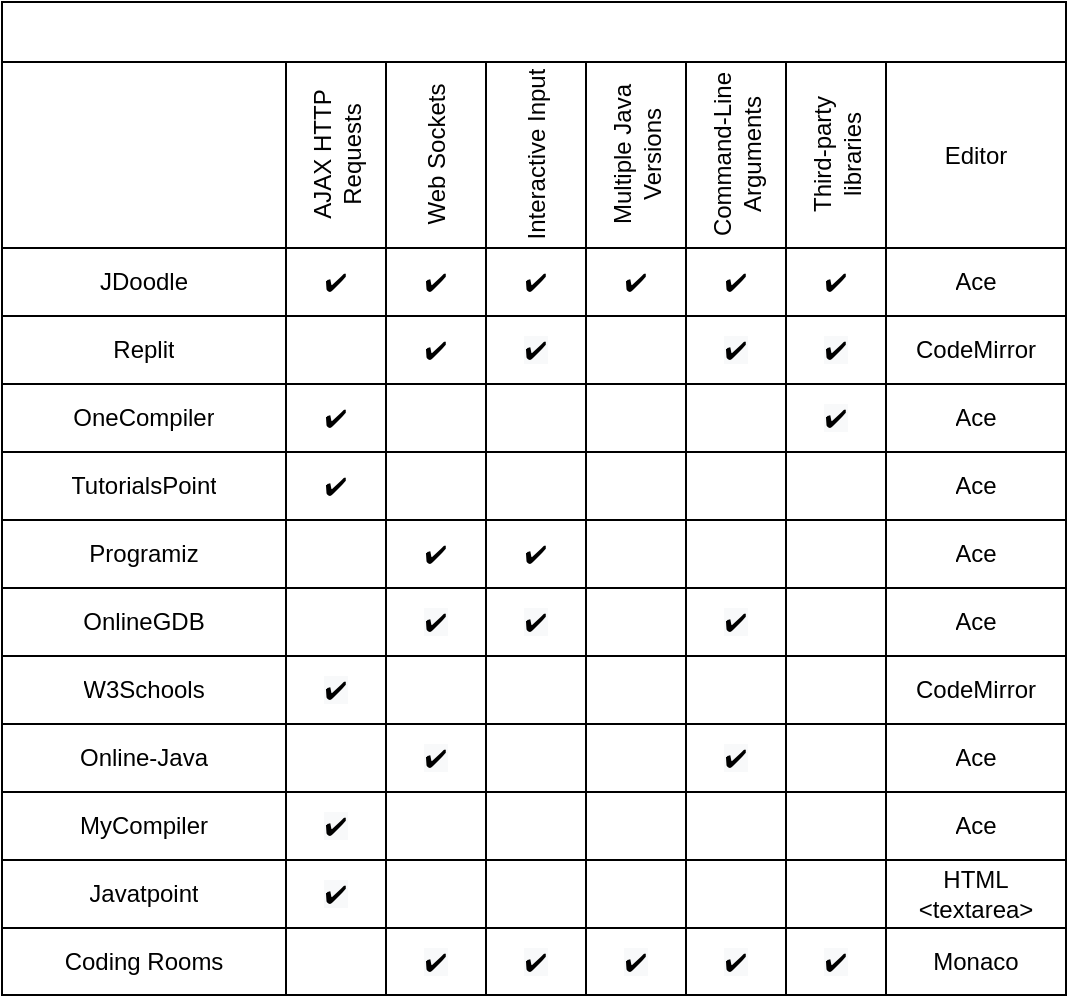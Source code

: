 <mxfile version="16.6.4" type="device"><diagram id="WlzFJVPFwn1T8CLuXqSg" name="Page-1"><mxGraphModel dx="758" dy="620" grid="1" gridSize="10" guides="1" tooltips="1" connect="1" arrows="1" fold="1" page="1" pageScale="1" pageWidth="850" pageHeight="1100" math="0" shadow="0"><root><mxCell id="0"/><mxCell id="1" parent="0"/><mxCell id="eVbIV5d00AkHxYlSXQE3-1" value="" style="shape=table;startSize=30;container=1;collapsible=0;childLayout=tableLayout;fontStyle=1;align=center;" vertex="1" parent="1"><mxGeometry x="58" y="48" width="532" height="496.5" as="geometry"/></mxCell><mxCell id="eVbIV5d00AkHxYlSXQE3-2" value="" style="shape=tableRow;horizontal=0;startSize=0;swimlaneHead=0;swimlaneBody=0;top=0;left=0;bottom=0;right=0;collapsible=0;dropTarget=0;fillColor=none;points=[[0,0.5],[1,0.5]];portConstraint=eastwest;" vertex="1" parent="eVbIV5d00AkHxYlSXQE3-1"><mxGeometry y="30" width="532" height="93" as="geometry"/></mxCell><mxCell id="eVbIV5d00AkHxYlSXQE3-3" value="" style="shape=partialRectangle;html=1;whiteSpace=wrap;connectable=0;fillColor=none;top=0;left=0;bottom=0;right=0;overflow=hidden;" vertex="1" parent="eVbIV5d00AkHxYlSXQE3-2"><mxGeometry width="142" height="93" as="geometry"><mxRectangle width="142" height="93" as="alternateBounds"/></mxGeometry></mxCell><mxCell id="eVbIV5d00AkHxYlSXQE3-4" value="AJAX HTTP Requests" style="shape=partialRectangle;html=1;whiteSpace=wrap;connectable=0;fillColor=none;top=0;left=0;bottom=0;right=0;overflow=hidden;horizontal=0;" vertex="1" parent="eVbIV5d00AkHxYlSXQE3-2"><mxGeometry x="142" width="50" height="93" as="geometry"><mxRectangle width="50" height="93" as="alternateBounds"/></mxGeometry></mxCell><mxCell id="eVbIV5d00AkHxYlSXQE3-5" value="Web Sockets" style="shape=partialRectangle;html=1;whiteSpace=wrap;connectable=0;fillColor=none;top=0;left=0;bottom=0;right=0;overflow=hidden;horizontal=0;" vertex="1" parent="eVbIV5d00AkHxYlSXQE3-2"><mxGeometry x="192" width="50" height="93" as="geometry"><mxRectangle width="50" height="93" as="alternateBounds"/></mxGeometry></mxCell><mxCell id="eVbIV5d00AkHxYlSXQE3-14" value="Interactive Input" style="shape=partialRectangle;html=1;whiteSpace=wrap;connectable=0;fillColor=none;top=0;left=0;bottom=0;right=0;overflow=hidden;horizontal=0;" vertex="1" parent="eVbIV5d00AkHxYlSXQE3-2"><mxGeometry x="242" width="50" height="93" as="geometry"><mxRectangle width="50" height="93" as="alternateBounds"/></mxGeometry></mxCell><mxCell id="eVbIV5d00AkHxYlSXQE3-17" value="Multiple Java Versions" style="shape=partialRectangle;html=1;whiteSpace=wrap;connectable=0;fillColor=none;top=0;left=0;bottom=0;right=0;overflow=hidden;horizontal=0;" vertex="1" parent="eVbIV5d00AkHxYlSXQE3-2"><mxGeometry x="292" width="50" height="93" as="geometry"><mxRectangle width="50" height="93" as="alternateBounds"/></mxGeometry></mxCell><mxCell id="eVbIV5d00AkHxYlSXQE3-122" value="Command-Line Arguments" style="shape=partialRectangle;html=1;whiteSpace=wrap;connectable=0;fillColor=none;top=0;left=0;bottom=0;right=0;overflow=hidden;horizontal=0;" vertex="1" parent="eVbIV5d00AkHxYlSXQE3-2"><mxGeometry x="342" width="50" height="93" as="geometry"><mxRectangle width="50" height="93" as="alternateBounds"/></mxGeometry></mxCell><mxCell id="eVbIV5d00AkHxYlSXQE3-134" value="Third-party libraries" style="shape=partialRectangle;html=1;whiteSpace=wrap;connectable=0;fillColor=none;top=0;left=0;bottom=0;right=0;overflow=hidden;horizontal=0;" vertex="1" parent="eVbIV5d00AkHxYlSXQE3-2"><mxGeometry x="392" width="50" height="93" as="geometry"><mxRectangle width="50" height="93" as="alternateBounds"/></mxGeometry></mxCell><mxCell id="eVbIV5d00AkHxYlSXQE3-146" value="Editor" style="shape=partialRectangle;html=1;whiteSpace=wrap;connectable=0;fillColor=none;top=0;left=0;bottom=0;right=0;overflow=hidden;horizontal=1;" vertex="1" parent="eVbIV5d00AkHxYlSXQE3-2"><mxGeometry x="442" width="90" height="93" as="geometry"><mxRectangle width="90" height="93" as="alternateBounds"/></mxGeometry></mxCell><mxCell id="eVbIV5d00AkHxYlSXQE3-6" value="" style="shape=tableRow;horizontal=0;startSize=0;swimlaneHead=0;swimlaneBody=0;top=0;left=0;bottom=0;right=0;collapsible=0;dropTarget=0;fillColor=none;points=[[0,0.5],[1,0.5]];portConstraint=eastwest;" vertex="1" parent="eVbIV5d00AkHxYlSXQE3-1"><mxGeometry y="123" width="532" height="34" as="geometry"/></mxCell><mxCell id="eVbIV5d00AkHxYlSXQE3-7" value="&lt;span&gt;JDoodle&lt;/span&gt;" style="shape=partialRectangle;html=1;whiteSpace=wrap;connectable=0;fillColor=none;top=0;left=0;bottom=0;right=0;overflow=hidden;" vertex="1" parent="eVbIV5d00AkHxYlSXQE3-6"><mxGeometry width="142" height="34" as="geometry"><mxRectangle width="142" height="34" as="alternateBounds"/></mxGeometry></mxCell><mxCell id="eVbIV5d00AkHxYlSXQE3-8" value="✔️" style="shape=partialRectangle;html=1;whiteSpace=wrap;connectable=0;fillColor=none;top=0;left=0;bottom=0;right=0;overflow=hidden;" vertex="1" parent="eVbIV5d00AkHxYlSXQE3-6"><mxGeometry x="142" width="50" height="34" as="geometry"><mxRectangle width="50" height="34" as="alternateBounds"/></mxGeometry></mxCell><mxCell id="eVbIV5d00AkHxYlSXQE3-9" value="&lt;span&gt;✔️&lt;/span&gt;" style="shape=partialRectangle;html=1;whiteSpace=wrap;connectable=0;fillColor=none;top=0;left=0;bottom=0;right=0;overflow=hidden;" vertex="1" parent="eVbIV5d00AkHxYlSXQE3-6"><mxGeometry x="192" width="50" height="34" as="geometry"><mxRectangle width="50" height="34" as="alternateBounds"/></mxGeometry></mxCell><mxCell id="eVbIV5d00AkHxYlSXQE3-15" value="&lt;span&gt;✔️&lt;/span&gt;" style="shape=partialRectangle;html=1;whiteSpace=wrap;connectable=0;fillColor=none;top=0;left=0;bottom=0;right=0;overflow=hidden;" vertex="1" parent="eVbIV5d00AkHxYlSXQE3-6"><mxGeometry x="242" width="50" height="34" as="geometry"><mxRectangle width="50" height="34" as="alternateBounds"/></mxGeometry></mxCell><mxCell id="eVbIV5d00AkHxYlSXQE3-18" value="&lt;span&gt;✔️&lt;/span&gt;" style="shape=partialRectangle;html=1;whiteSpace=wrap;connectable=0;fillColor=none;top=0;left=0;bottom=0;right=0;overflow=hidden;" vertex="1" parent="eVbIV5d00AkHxYlSXQE3-6"><mxGeometry x="292" width="50" height="34" as="geometry"><mxRectangle width="50" height="34" as="alternateBounds"/></mxGeometry></mxCell><mxCell id="eVbIV5d00AkHxYlSXQE3-123" value="&lt;span&gt;✔️&lt;/span&gt;" style="shape=partialRectangle;html=1;whiteSpace=wrap;connectable=0;fillColor=none;top=0;left=0;bottom=0;right=0;overflow=hidden;" vertex="1" parent="eVbIV5d00AkHxYlSXQE3-6"><mxGeometry x="342" width="50" height="34" as="geometry"><mxRectangle width="50" height="34" as="alternateBounds"/></mxGeometry></mxCell><mxCell id="eVbIV5d00AkHxYlSXQE3-135" value="&lt;span&gt;✔️&lt;/span&gt;" style="shape=partialRectangle;html=1;whiteSpace=wrap;connectable=0;fillColor=none;top=0;left=0;bottom=0;right=0;overflow=hidden;" vertex="1" parent="eVbIV5d00AkHxYlSXQE3-6"><mxGeometry x="392" width="50" height="34" as="geometry"><mxRectangle width="50" height="34" as="alternateBounds"/></mxGeometry></mxCell><mxCell id="eVbIV5d00AkHxYlSXQE3-147" value="Ace" style="shape=partialRectangle;html=1;whiteSpace=wrap;connectable=0;fillColor=none;top=0;left=0;bottom=0;right=0;overflow=hidden;" vertex="1" parent="eVbIV5d00AkHxYlSXQE3-6"><mxGeometry x="442" width="90" height="34" as="geometry"><mxRectangle width="90" height="34" as="alternateBounds"/></mxGeometry></mxCell><mxCell id="eVbIV5d00AkHxYlSXQE3-10" value="" style="shape=tableRow;horizontal=0;startSize=0;swimlaneHead=0;swimlaneBody=0;top=0;left=0;bottom=0;right=0;collapsible=0;dropTarget=0;fillColor=none;points=[[0,0.5],[1,0.5]];portConstraint=eastwest;" vertex="1" parent="eVbIV5d00AkHxYlSXQE3-1"><mxGeometry y="157" width="532" height="34" as="geometry"/></mxCell><mxCell id="eVbIV5d00AkHxYlSXQE3-11" value="Replit" style="shape=partialRectangle;html=1;whiteSpace=wrap;connectable=0;fillColor=none;top=0;left=0;bottom=0;right=0;overflow=hidden;" vertex="1" parent="eVbIV5d00AkHxYlSXQE3-10"><mxGeometry width="142" height="34" as="geometry"><mxRectangle width="142" height="34" as="alternateBounds"/></mxGeometry></mxCell><mxCell id="eVbIV5d00AkHxYlSXQE3-12" value="" style="shape=partialRectangle;html=1;whiteSpace=wrap;connectable=0;fillColor=none;top=0;left=0;bottom=0;right=0;overflow=hidden;" vertex="1" parent="eVbIV5d00AkHxYlSXQE3-10"><mxGeometry x="142" width="50" height="34" as="geometry"><mxRectangle width="50" height="34" as="alternateBounds"/></mxGeometry></mxCell><mxCell id="eVbIV5d00AkHxYlSXQE3-13" value="&lt;span&gt;✔️&lt;/span&gt;" style="shape=partialRectangle;html=1;whiteSpace=wrap;connectable=0;fillColor=none;top=0;left=0;bottom=0;right=0;overflow=hidden;" vertex="1" parent="eVbIV5d00AkHxYlSXQE3-10"><mxGeometry x="192" width="50" height="34" as="geometry"><mxRectangle width="50" height="34" as="alternateBounds"/></mxGeometry></mxCell><mxCell id="eVbIV5d00AkHxYlSXQE3-16" value="&lt;span style=&quot;color: rgb(0, 0, 0); font-family: helvetica; font-size: 12px; font-style: normal; font-weight: normal; letter-spacing: normal; text-align: center; text-indent: 0px; text-transform: none; word-spacing: 0px; background-color: rgb(248, 249, 250); text-decoration: none; display: inline; float: none;&quot;&gt;✔️&lt;/span&gt;" style="shape=partialRectangle;html=1;whiteSpace=wrap;connectable=0;fillColor=none;top=0;left=0;bottom=0;right=0;overflow=hidden;" vertex="1" parent="eVbIV5d00AkHxYlSXQE3-10"><mxGeometry x="242" width="50" height="34" as="geometry"><mxRectangle width="50" height="34" as="alternateBounds"/></mxGeometry></mxCell><mxCell id="eVbIV5d00AkHxYlSXQE3-19" style="shape=partialRectangle;html=1;whiteSpace=wrap;connectable=0;fillColor=none;top=0;left=0;bottom=0;right=0;overflow=hidden;" vertex="1" parent="eVbIV5d00AkHxYlSXQE3-10"><mxGeometry x="292" width="50" height="34" as="geometry"><mxRectangle width="50" height="34" as="alternateBounds"/></mxGeometry></mxCell><mxCell id="eVbIV5d00AkHxYlSXQE3-124" value="&lt;span style=&quot;color: rgb(0, 0, 0); font-family: helvetica; font-size: 12px; font-style: normal; font-weight: normal; letter-spacing: normal; text-align: center; text-indent: 0px; text-transform: none; word-spacing: 0px; background-color: rgb(248, 249, 250); text-decoration: none; display: inline; float: none;&quot;&gt;✔️&lt;/span&gt;" style="shape=partialRectangle;html=1;whiteSpace=wrap;connectable=0;fillColor=none;top=0;left=0;bottom=0;right=0;overflow=hidden;" vertex="1" parent="eVbIV5d00AkHxYlSXQE3-10"><mxGeometry x="342" width="50" height="34" as="geometry"><mxRectangle width="50" height="34" as="alternateBounds"/></mxGeometry></mxCell><mxCell id="eVbIV5d00AkHxYlSXQE3-136" value="&lt;span style=&quot;color: rgb(0, 0, 0); font-family: helvetica; font-size: 12px; font-style: normal; font-weight: normal; letter-spacing: normal; text-align: center; text-indent: 0px; text-transform: none; word-spacing: 0px; background-color: rgb(248, 249, 250); text-decoration: none; display: inline; float: none;&quot;&gt;✔️&lt;/span&gt;" style="shape=partialRectangle;html=1;whiteSpace=wrap;connectable=0;fillColor=none;top=0;left=0;bottom=0;right=0;overflow=hidden;" vertex="1" parent="eVbIV5d00AkHxYlSXQE3-10"><mxGeometry x="392" width="50" height="34" as="geometry"><mxRectangle width="50" height="34" as="alternateBounds"/></mxGeometry></mxCell><mxCell id="eVbIV5d00AkHxYlSXQE3-148" value="CodeMirror" style="shape=partialRectangle;html=1;whiteSpace=wrap;connectable=0;fillColor=none;top=0;left=0;bottom=0;right=0;overflow=hidden;" vertex="1" parent="eVbIV5d00AkHxYlSXQE3-10"><mxGeometry x="442" width="90" height="34" as="geometry"><mxRectangle width="90" height="34" as="alternateBounds"/></mxGeometry></mxCell><mxCell id="eVbIV5d00AkHxYlSXQE3-20" style="shape=tableRow;horizontal=0;startSize=0;swimlaneHead=0;swimlaneBody=0;top=0;left=0;bottom=0;right=0;collapsible=0;dropTarget=0;fillColor=none;points=[[0,0.5],[1,0.5]];portConstraint=eastwest;" vertex="1" parent="eVbIV5d00AkHxYlSXQE3-1"><mxGeometry y="191" width="532" height="34" as="geometry"/></mxCell><mxCell id="eVbIV5d00AkHxYlSXQE3-21" value="OneCompiler" style="shape=partialRectangle;html=1;whiteSpace=wrap;connectable=0;fillColor=none;top=0;left=0;bottom=0;right=0;overflow=hidden;" vertex="1" parent="eVbIV5d00AkHxYlSXQE3-20"><mxGeometry width="142" height="34" as="geometry"><mxRectangle width="142" height="34" as="alternateBounds"/></mxGeometry></mxCell><mxCell id="eVbIV5d00AkHxYlSXQE3-22" value="&lt;span&gt;✔️&lt;/span&gt;" style="shape=partialRectangle;html=1;whiteSpace=wrap;connectable=0;fillColor=none;top=0;left=0;bottom=0;right=0;overflow=hidden;" vertex="1" parent="eVbIV5d00AkHxYlSXQE3-20"><mxGeometry x="142" width="50" height="34" as="geometry"><mxRectangle width="50" height="34" as="alternateBounds"/></mxGeometry></mxCell><mxCell id="eVbIV5d00AkHxYlSXQE3-23" style="shape=partialRectangle;html=1;whiteSpace=wrap;connectable=0;fillColor=none;top=0;left=0;bottom=0;right=0;overflow=hidden;" vertex="1" parent="eVbIV5d00AkHxYlSXQE3-20"><mxGeometry x="192" width="50" height="34" as="geometry"><mxRectangle width="50" height="34" as="alternateBounds"/></mxGeometry></mxCell><mxCell id="eVbIV5d00AkHxYlSXQE3-24" style="shape=partialRectangle;html=1;whiteSpace=wrap;connectable=0;fillColor=none;top=0;left=0;bottom=0;right=0;overflow=hidden;" vertex="1" parent="eVbIV5d00AkHxYlSXQE3-20"><mxGeometry x="242" width="50" height="34" as="geometry"><mxRectangle width="50" height="34" as="alternateBounds"/></mxGeometry></mxCell><mxCell id="eVbIV5d00AkHxYlSXQE3-25" style="shape=partialRectangle;html=1;whiteSpace=wrap;connectable=0;fillColor=none;top=0;left=0;bottom=0;right=0;overflow=hidden;" vertex="1" parent="eVbIV5d00AkHxYlSXQE3-20"><mxGeometry x="292" width="50" height="34" as="geometry"><mxRectangle width="50" height="34" as="alternateBounds"/></mxGeometry></mxCell><mxCell id="eVbIV5d00AkHxYlSXQE3-125" style="shape=partialRectangle;html=1;whiteSpace=wrap;connectable=0;fillColor=none;top=0;left=0;bottom=0;right=0;overflow=hidden;" vertex="1" parent="eVbIV5d00AkHxYlSXQE3-20"><mxGeometry x="342" width="50" height="34" as="geometry"><mxRectangle width="50" height="34" as="alternateBounds"/></mxGeometry></mxCell><mxCell id="eVbIV5d00AkHxYlSXQE3-137" value="&lt;span style=&quot;color: rgb(0, 0, 0); font-family: helvetica; font-size: 12px; font-style: normal; font-weight: normal; letter-spacing: normal; text-align: center; text-indent: 0px; text-transform: none; word-spacing: 0px; background-color: rgb(248, 249, 250); text-decoration: none; display: inline; float: none;&quot;&gt;✔️&lt;/span&gt;" style="shape=partialRectangle;html=1;whiteSpace=wrap;connectable=0;fillColor=none;top=0;left=0;bottom=0;right=0;overflow=hidden;" vertex="1" parent="eVbIV5d00AkHxYlSXQE3-20"><mxGeometry x="392" width="50" height="34" as="geometry"><mxRectangle width="50" height="34" as="alternateBounds"/></mxGeometry></mxCell><mxCell id="eVbIV5d00AkHxYlSXQE3-149" value="Ace" style="shape=partialRectangle;html=1;whiteSpace=wrap;connectable=0;fillColor=none;top=0;left=0;bottom=0;right=0;overflow=hidden;" vertex="1" parent="eVbIV5d00AkHxYlSXQE3-20"><mxGeometry x="442" width="90" height="34" as="geometry"><mxRectangle width="90" height="34" as="alternateBounds"/></mxGeometry></mxCell><mxCell id="eVbIV5d00AkHxYlSXQE3-26" style="shape=tableRow;horizontal=0;startSize=0;swimlaneHead=0;swimlaneBody=0;top=0;left=0;bottom=0;right=0;collapsible=0;dropTarget=0;fillColor=none;points=[[0,0.5],[1,0.5]];portConstraint=eastwest;" vertex="1" parent="eVbIV5d00AkHxYlSXQE3-1"><mxGeometry y="225" width="532" height="34" as="geometry"/></mxCell><mxCell id="eVbIV5d00AkHxYlSXQE3-27" value="TutorialsPoint" style="shape=partialRectangle;html=1;whiteSpace=wrap;connectable=0;fillColor=none;top=0;left=0;bottom=0;right=0;overflow=hidden;" vertex="1" parent="eVbIV5d00AkHxYlSXQE3-26"><mxGeometry width="142" height="34" as="geometry"><mxRectangle width="142" height="34" as="alternateBounds"/></mxGeometry></mxCell><mxCell id="eVbIV5d00AkHxYlSXQE3-28" value="&lt;span&gt;✔️&lt;/span&gt;" style="shape=partialRectangle;html=1;whiteSpace=wrap;connectable=0;fillColor=none;top=0;left=0;bottom=0;right=0;overflow=hidden;" vertex="1" parent="eVbIV5d00AkHxYlSXQE3-26"><mxGeometry x="142" width="50" height="34" as="geometry"><mxRectangle width="50" height="34" as="alternateBounds"/></mxGeometry></mxCell><mxCell id="eVbIV5d00AkHxYlSXQE3-29" style="shape=partialRectangle;html=1;whiteSpace=wrap;connectable=0;fillColor=none;top=0;left=0;bottom=0;right=0;overflow=hidden;" vertex="1" parent="eVbIV5d00AkHxYlSXQE3-26"><mxGeometry x="192" width="50" height="34" as="geometry"><mxRectangle width="50" height="34" as="alternateBounds"/></mxGeometry></mxCell><mxCell id="eVbIV5d00AkHxYlSXQE3-30" style="shape=partialRectangle;html=1;whiteSpace=wrap;connectable=0;fillColor=none;top=0;left=0;bottom=0;right=0;overflow=hidden;" vertex="1" parent="eVbIV5d00AkHxYlSXQE3-26"><mxGeometry x="242" width="50" height="34" as="geometry"><mxRectangle width="50" height="34" as="alternateBounds"/></mxGeometry></mxCell><mxCell id="eVbIV5d00AkHxYlSXQE3-31" style="shape=partialRectangle;html=1;whiteSpace=wrap;connectable=0;fillColor=none;top=0;left=0;bottom=0;right=0;overflow=hidden;" vertex="1" parent="eVbIV5d00AkHxYlSXQE3-26"><mxGeometry x="292" width="50" height="34" as="geometry"><mxRectangle width="50" height="34" as="alternateBounds"/></mxGeometry></mxCell><mxCell id="eVbIV5d00AkHxYlSXQE3-126" style="shape=partialRectangle;html=1;whiteSpace=wrap;connectable=0;fillColor=none;top=0;left=0;bottom=0;right=0;overflow=hidden;" vertex="1" parent="eVbIV5d00AkHxYlSXQE3-26"><mxGeometry x="342" width="50" height="34" as="geometry"><mxRectangle width="50" height="34" as="alternateBounds"/></mxGeometry></mxCell><mxCell id="eVbIV5d00AkHxYlSXQE3-138" style="shape=partialRectangle;html=1;whiteSpace=wrap;connectable=0;fillColor=none;top=0;left=0;bottom=0;right=0;overflow=hidden;" vertex="1" parent="eVbIV5d00AkHxYlSXQE3-26"><mxGeometry x="392" width="50" height="34" as="geometry"><mxRectangle width="50" height="34" as="alternateBounds"/></mxGeometry></mxCell><mxCell id="eVbIV5d00AkHxYlSXQE3-150" value="Ace" style="shape=partialRectangle;html=1;whiteSpace=wrap;connectable=0;fillColor=none;top=0;left=0;bottom=0;right=0;overflow=hidden;" vertex="1" parent="eVbIV5d00AkHxYlSXQE3-26"><mxGeometry x="442" width="90" height="34" as="geometry"><mxRectangle width="90" height="34" as="alternateBounds"/></mxGeometry></mxCell><mxCell id="eVbIV5d00AkHxYlSXQE3-32" style="shape=tableRow;horizontal=0;startSize=0;swimlaneHead=0;swimlaneBody=0;top=0;left=0;bottom=0;right=0;collapsible=0;dropTarget=0;fillColor=none;points=[[0,0.5],[1,0.5]];portConstraint=eastwest;" vertex="1" parent="eVbIV5d00AkHxYlSXQE3-1"><mxGeometry y="259" width="532" height="34" as="geometry"/></mxCell><mxCell id="eVbIV5d00AkHxYlSXQE3-33" value="Programiz" style="shape=partialRectangle;html=1;whiteSpace=wrap;connectable=0;fillColor=none;top=0;left=0;bottom=0;right=0;overflow=hidden;" vertex="1" parent="eVbIV5d00AkHxYlSXQE3-32"><mxGeometry width="142" height="34" as="geometry"><mxRectangle width="142" height="34" as="alternateBounds"/></mxGeometry></mxCell><mxCell id="eVbIV5d00AkHxYlSXQE3-34" style="shape=partialRectangle;html=1;whiteSpace=wrap;connectable=0;fillColor=none;top=0;left=0;bottom=0;right=0;overflow=hidden;" vertex="1" parent="eVbIV5d00AkHxYlSXQE3-32"><mxGeometry x="142" width="50" height="34" as="geometry"><mxRectangle width="50" height="34" as="alternateBounds"/></mxGeometry></mxCell><mxCell id="eVbIV5d00AkHxYlSXQE3-35" value="&lt;span&gt;✔️&lt;/span&gt;" style="shape=partialRectangle;html=1;whiteSpace=wrap;connectable=0;fillColor=none;top=0;left=0;bottom=0;right=0;overflow=hidden;" vertex="1" parent="eVbIV5d00AkHxYlSXQE3-32"><mxGeometry x="192" width="50" height="34" as="geometry"><mxRectangle width="50" height="34" as="alternateBounds"/></mxGeometry></mxCell><mxCell id="eVbIV5d00AkHxYlSXQE3-36" value="&lt;span&gt;✔️&lt;/span&gt;" style="shape=partialRectangle;html=1;whiteSpace=wrap;connectable=0;fillColor=none;top=0;left=0;bottom=0;right=0;overflow=hidden;" vertex="1" parent="eVbIV5d00AkHxYlSXQE3-32"><mxGeometry x="242" width="50" height="34" as="geometry"><mxRectangle width="50" height="34" as="alternateBounds"/></mxGeometry></mxCell><mxCell id="eVbIV5d00AkHxYlSXQE3-37" style="shape=partialRectangle;html=1;whiteSpace=wrap;connectable=0;fillColor=none;top=0;left=0;bottom=0;right=0;overflow=hidden;" vertex="1" parent="eVbIV5d00AkHxYlSXQE3-32"><mxGeometry x="292" width="50" height="34" as="geometry"><mxRectangle width="50" height="34" as="alternateBounds"/></mxGeometry></mxCell><mxCell id="eVbIV5d00AkHxYlSXQE3-127" style="shape=partialRectangle;html=1;whiteSpace=wrap;connectable=0;fillColor=none;top=0;left=0;bottom=0;right=0;overflow=hidden;" vertex="1" parent="eVbIV5d00AkHxYlSXQE3-32"><mxGeometry x="342" width="50" height="34" as="geometry"><mxRectangle width="50" height="34" as="alternateBounds"/></mxGeometry></mxCell><mxCell id="eVbIV5d00AkHxYlSXQE3-139" style="shape=partialRectangle;html=1;whiteSpace=wrap;connectable=0;fillColor=none;top=0;left=0;bottom=0;right=0;overflow=hidden;" vertex="1" parent="eVbIV5d00AkHxYlSXQE3-32"><mxGeometry x="392" width="50" height="34" as="geometry"><mxRectangle width="50" height="34" as="alternateBounds"/></mxGeometry></mxCell><mxCell id="eVbIV5d00AkHxYlSXQE3-151" value="Ace" style="shape=partialRectangle;html=1;whiteSpace=wrap;connectable=0;fillColor=none;top=0;left=0;bottom=0;right=0;overflow=hidden;" vertex="1" parent="eVbIV5d00AkHxYlSXQE3-32"><mxGeometry x="442" width="90" height="34" as="geometry"><mxRectangle width="90" height="34" as="alternateBounds"/></mxGeometry></mxCell><mxCell id="eVbIV5d00AkHxYlSXQE3-38" style="shape=tableRow;horizontal=0;startSize=0;swimlaneHead=0;swimlaneBody=0;top=0;left=0;bottom=0;right=0;collapsible=0;dropTarget=0;fillColor=none;points=[[0,0.5],[1,0.5]];portConstraint=eastwest;" vertex="1" parent="eVbIV5d00AkHxYlSXQE3-1"><mxGeometry y="293" width="532" height="34" as="geometry"/></mxCell><mxCell id="eVbIV5d00AkHxYlSXQE3-39" value="OnlineGDB" style="shape=partialRectangle;html=1;whiteSpace=wrap;connectable=0;fillColor=none;top=0;left=0;bottom=0;right=0;overflow=hidden;" vertex="1" parent="eVbIV5d00AkHxYlSXQE3-38"><mxGeometry width="142" height="34" as="geometry"><mxRectangle width="142" height="34" as="alternateBounds"/></mxGeometry></mxCell><mxCell id="eVbIV5d00AkHxYlSXQE3-40" style="shape=partialRectangle;html=1;whiteSpace=wrap;connectable=0;fillColor=none;top=0;left=0;bottom=0;right=0;overflow=hidden;" vertex="1" parent="eVbIV5d00AkHxYlSXQE3-38"><mxGeometry x="142" width="50" height="34" as="geometry"><mxRectangle width="50" height="34" as="alternateBounds"/></mxGeometry></mxCell><mxCell id="eVbIV5d00AkHxYlSXQE3-41" value="&lt;span style=&quot;color: rgb(0, 0, 0); font-family: helvetica; font-size: 12px; font-style: normal; font-weight: normal; letter-spacing: normal; text-align: center; text-indent: 0px; text-transform: none; word-spacing: 0px; background-color: rgb(248, 249, 250); text-decoration: none; display: inline; float: none;&quot;&gt;✔️&lt;/span&gt;" style="shape=partialRectangle;html=1;whiteSpace=wrap;connectable=0;fillColor=none;top=0;left=0;bottom=0;right=0;overflow=hidden;" vertex="1" parent="eVbIV5d00AkHxYlSXQE3-38"><mxGeometry x="192" width="50" height="34" as="geometry"><mxRectangle width="50" height="34" as="alternateBounds"/></mxGeometry></mxCell><mxCell id="eVbIV5d00AkHxYlSXQE3-42" value="&lt;span style=&quot;color: rgb(0, 0, 0); font-family: helvetica; font-size: 12px; font-style: normal; font-weight: normal; letter-spacing: normal; text-align: center; text-indent: 0px; text-transform: none; word-spacing: 0px; background-color: rgb(248, 249, 250); text-decoration: none; display: inline; float: none;&quot;&gt;✔️&lt;/span&gt;" style="shape=partialRectangle;html=1;whiteSpace=wrap;connectable=0;fillColor=none;top=0;left=0;bottom=0;right=0;overflow=hidden;" vertex="1" parent="eVbIV5d00AkHxYlSXQE3-38"><mxGeometry x="242" width="50" height="34" as="geometry"><mxRectangle width="50" height="34" as="alternateBounds"/></mxGeometry></mxCell><mxCell id="eVbIV5d00AkHxYlSXQE3-43" style="shape=partialRectangle;html=1;whiteSpace=wrap;connectable=0;fillColor=none;top=0;left=0;bottom=0;right=0;overflow=hidden;" vertex="1" parent="eVbIV5d00AkHxYlSXQE3-38"><mxGeometry x="292" width="50" height="34" as="geometry"><mxRectangle width="50" height="34" as="alternateBounds"/></mxGeometry></mxCell><mxCell id="eVbIV5d00AkHxYlSXQE3-128" value="&lt;span style=&quot;color: rgb(0, 0, 0); font-family: helvetica; font-size: 12px; font-style: normal; font-weight: normal; letter-spacing: normal; text-align: center; text-indent: 0px; text-transform: none; word-spacing: 0px; background-color: rgb(248, 249, 250); text-decoration: none; display: inline; float: none;&quot;&gt;✔️&lt;/span&gt;" style="shape=partialRectangle;html=1;whiteSpace=wrap;connectable=0;fillColor=none;top=0;left=0;bottom=0;right=0;overflow=hidden;" vertex="1" parent="eVbIV5d00AkHxYlSXQE3-38"><mxGeometry x="342" width="50" height="34" as="geometry"><mxRectangle width="50" height="34" as="alternateBounds"/></mxGeometry></mxCell><mxCell id="eVbIV5d00AkHxYlSXQE3-140" style="shape=partialRectangle;html=1;whiteSpace=wrap;connectable=0;fillColor=none;top=0;left=0;bottom=0;right=0;overflow=hidden;" vertex="1" parent="eVbIV5d00AkHxYlSXQE3-38"><mxGeometry x="392" width="50" height="34" as="geometry"><mxRectangle width="50" height="34" as="alternateBounds"/></mxGeometry></mxCell><mxCell id="eVbIV5d00AkHxYlSXQE3-152" value="Ace" style="shape=partialRectangle;html=1;whiteSpace=wrap;connectable=0;fillColor=none;top=0;left=0;bottom=0;right=0;overflow=hidden;" vertex="1" parent="eVbIV5d00AkHxYlSXQE3-38"><mxGeometry x="442" width="90" height="34" as="geometry"><mxRectangle width="90" height="34" as="alternateBounds"/></mxGeometry></mxCell><mxCell id="eVbIV5d00AkHxYlSXQE3-44" style="shape=tableRow;horizontal=0;startSize=0;swimlaneHead=0;swimlaneBody=0;top=0;left=0;bottom=0;right=0;collapsible=0;dropTarget=0;fillColor=none;points=[[0,0.5],[1,0.5]];portConstraint=eastwest;" vertex="1" parent="eVbIV5d00AkHxYlSXQE3-1"><mxGeometry y="327" width="532" height="34" as="geometry"/></mxCell><mxCell id="eVbIV5d00AkHxYlSXQE3-45" value="W3Schools" style="shape=partialRectangle;html=1;whiteSpace=wrap;connectable=0;fillColor=none;top=0;left=0;bottom=0;right=0;overflow=hidden;" vertex="1" parent="eVbIV5d00AkHxYlSXQE3-44"><mxGeometry width="142" height="34" as="geometry"><mxRectangle width="142" height="34" as="alternateBounds"/></mxGeometry></mxCell><mxCell id="eVbIV5d00AkHxYlSXQE3-46" value="&lt;span style=&quot;color: rgb(0, 0, 0); font-family: helvetica; font-size: 12px; font-style: normal; font-weight: normal; letter-spacing: normal; text-align: center; text-indent: 0px; text-transform: none; word-spacing: 0px; background-color: rgb(248, 249, 250); text-decoration: none; display: inline; float: none;&quot;&gt;✔️&lt;/span&gt;" style="shape=partialRectangle;html=1;whiteSpace=wrap;connectable=0;fillColor=none;top=0;left=0;bottom=0;right=0;overflow=hidden;" vertex="1" parent="eVbIV5d00AkHxYlSXQE3-44"><mxGeometry x="142" width="50" height="34" as="geometry"><mxRectangle width="50" height="34" as="alternateBounds"/></mxGeometry></mxCell><mxCell id="eVbIV5d00AkHxYlSXQE3-47" style="shape=partialRectangle;html=1;whiteSpace=wrap;connectable=0;fillColor=none;top=0;left=0;bottom=0;right=0;overflow=hidden;" vertex="1" parent="eVbIV5d00AkHxYlSXQE3-44"><mxGeometry x="192" width="50" height="34" as="geometry"><mxRectangle width="50" height="34" as="alternateBounds"/></mxGeometry></mxCell><mxCell id="eVbIV5d00AkHxYlSXQE3-48" style="shape=partialRectangle;html=1;whiteSpace=wrap;connectable=0;fillColor=none;top=0;left=0;bottom=0;right=0;overflow=hidden;" vertex="1" parent="eVbIV5d00AkHxYlSXQE3-44"><mxGeometry x="242" width="50" height="34" as="geometry"><mxRectangle width="50" height="34" as="alternateBounds"/></mxGeometry></mxCell><mxCell id="eVbIV5d00AkHxYlSXQE3-49" style="shape=partialRectangle;html=1;whiteSpace=wrap;connectable=0;fillColor=none;top=0;left=0;bottom=0;right=0;overflow=hidden;" vertex="1" parent="eVbIV5d00AkHxYlSXQE3-44"><mxGeometry x="292" width="50" height="34" as="geometry"><mxRectangle width="50" height="34" as="alternateBounds"/></mxGeometry></mxCell><mxCell id="eVbIV5d00AkHxYlSXQE3-129" style="shape=partialRectangle;html=1;whiteSpace=wrap;connectable=0;fillColor=none;top=0;left=0;bottom=0;right=0;overflow=hidden;" vertex="1" parent="eVbIV5d00AkHxYlSXQE3-44"><mxGeometry x="342" width="50" height="34" as="geometry"><mxRectangle width="50" height="34" as="alternateBounds"/></mxGeometry></mxCell><mxCell id="eVbIV5d00AkHxYlSXQE3-141" style="shape=partialRectangle;html=1;whiteSpace=wrap;connectable=0;fillColor=none;top=0;left=0;bottom=0;right=0;overflow=hidden;" vertex="1" parent="eVbIV5d00AkHxYlSXQE3-44"><mxGeometry x="392" width="50" height="34" as="geometry"><mxRectangle width="50" height="34" as="alternateBounds"/></mxGeometry></mxCell><mxCell id="eVbIV5d00AkHxYlSXQE3-153" value="CodeMirror" style="shape=partialRectangle;html=1;whiteSpace=wrap;connectable=0;fillColor=none;top=0;left=0;bottom=0;right=0;overflow=hidden;" vertex="1" parent="eVbIV5d00AkHxYlSXQE3-44"><mxGeometry x="442" width="90" height="34" as="geometry"><mxRectangle width="90" height="34" as="alternateBounds"/></mxGeometry></mxCell><mxCell id="eVbIV5d00AkHxYlSXQE3-50" style="shape=tableRow;horizontal=0;startSize=0;swimlaneHead=0;swimlaneBody=0;top=0;left=0;bottom=0;right=0;collapsible=0;dropTarget=0;fillColor=none;points=[[0,0.5],[1,0.5]];portConstraint=eastwest;" vertex="1" parent="eVbIV5d00AkHxYlSXQE3-1"><mxGeometry y="361" width="532" height="34" as="geometry"/></mxCell><mxCell id="eVbIV5d00AkHxYlSXQE3-51" value="Online-Java" style="shape=partialRectangle;html=1;whiteSpace=wrap;connectable=0;fillColor=none;top=0;left=0;bottom=0;right=0;overflow=hidden;" vertex="1" parent="eVbIV5d00AkHxYlSXQE3-50"><mxGeometry width="142" height="34" as="geometry"><mxRectangle width="142" height="34" as="alternateBounds"/></mxGeometry></mxCell><mxCell id="eVbIV5d00AkHxYlSXQE3-52" style="shape=partialRectangle;html=1;whiteSpace=wrap;connectable=0;fillColor=none;top=0;left=0;bottom=0;right=0;overflow=hidden;" vertex="1" parent="eVbIV5d00AkHxYlSXQE3-50"><mxGeometry x="142" width="50" height="34" as="geometry"><mxRectangle width="50" height="34" as="alternateBounds"/></mxGeometry></mxCell><mxCell id="eVbIV5d00AkHxYlSXQE3-53" value="&lt;span style=&quot;color: rgb(0, 0, 0); font-family: helvetica; font-size: 12px; font-style: normal; font-weight: normal; letter-spacing: normal; text-align: center; text-indent: 0px; text-transform: none; word-spacing: 0px; background-color: rgb(248, 249, 250); text-decoration: none; display: inline; float: none;&quot;&gt;✔️&lt;/span&gt;" style="shape=partialRectangle;html=1;whiteSpace=wrap;connectable=0;fillColor=none;top=0;left=0;bottom=0;right=0;overflow=hidden;" vertex="1" parent="eVbIV5d00AkHxYlSXQE3-50"><mxGeometry x="192" width="50" height="34" as="geometry"><mxRectangle width="50" height="34" as="alternateBounds"/></mxGeometry></mxCell><mxCell id="eVbIV5d00AkHxYlSXQE3-54" style="shape=partialRectangle;html=1;whiteSpace=wrap;connectable=0;fillColor=none;top=0;left=0;bottom=0;right=0;overflow=hidden;" vertex="1" parent="eVbIV5d00AkHxYlSXQE3-50"><mxGeometry x="242" width="50" height="34" as="geometry"><mxRectangle width="50" height="34" as="alternateBounds"/></mxGeometry></mxCell><mxCell id="eVbIV5d00AkHxYlSXQE3-55" style="shape=partialRectangle;html=1;whiteSpace=wrap;connectable=0;fillColor=none;top=0;left=0;bottom=0;right=0;overflow=hidden;" vertex="1" parent="eVbIV5d00AkHxYlSXQE3-50"><mxGeometry x="292" width="50" height="34" as="geometry"><mxRectangle width="50" height="34" as="alternateBounds"/></mxGeometry></mxCell><mxCell id="eVbIV5d00AkHxYlSXQE3-130" value="&lt;span style=&quot;color: rgb(0, 0, 0); font-family: helvetica; font-size: 12px; font-style: normal; font-weight: normal; letter-spacing: normal; text-align: center; text-indent: 0px; text-transform: none; word-spacing: 0px; background-color: rgb(248, 249, 250); text-decoration: none; display: inline; float: none;&quot;&gt;✔️&lt;/span&gt;" style="shape=partialRectangle;html=1;whiteSpace=wrap;connectable=0;fillColor=none;top=0;left=0;bottom=0;right=0;overflow=hidden;" vertex="1" parent="eVbIV5d00AkHxYlSXQE3-50"><mxGeometry x="342" width="50" height="34" as="geometry"><mxRectangle width="50" height="34" as="alternateBounds"/></mxGeometry></mxCell><mxCell id="eVbIV5d00AkHxYlSXQE3-142" style="shape=partialRectangle;html=1;whiteSpace=wrap;connectable=0;fillColor=none;top=0;left=0;bottom=0;right=0;overflow=hidden;" vertex="1" parent="eVbIV5d00AkHxYlSXQE3-50"><mxGeometry x="392" width="50" height="34" as="geometry"><mxRectangle width="50" height="34" as="alternateBounds"/></mxGeometry></mxCell><mxCell id="eVbIV5d00AkHxYlSXQE3-154" value="Ace" style="shape=partialRectangle;html=1;whiteSpace=wrap;connectable=0;fillColor=none;top=0;left=0;bottom=0;right=0;overflow=hidden;" vertex="1" parent="eVbIV5d00AkHxYlSXQE3-50"><mxGeometry x="442" width="90" height="34" as="geometry"><mxRectangle width="90" height="34" as="alternateBounds"/></mxGeometry></mxCell><mxCell id="eVbIV5d00AkHxYlSXQE3-56" style="shape=tableRow;horizontal=0;startSize=0;swimlaneHead=0;swimlaneBody=0;top=0;left=0;bottom=0;right=0;collapsible=0;dropTarget=0;fillColor=none;points=[[0,0.5],[1,0.5]];portConstraint=eastwest;" vertex="1" parent="eVbIV5d00AkHxYlSXQE3-1"><mxGeometry y="395" width="532" height="34" as="geometry"/></mxCell><mxCell id="eVbIV5d00AkHxYlSXQE3-57" value="MyCompiler" style="shape=partialRectangle;html=1;whiteSpace=wrap;connectable=0;fillColor=none;top=0;left=0;bottom=0;right=0;overflow=hidden;" vertex="1" parent="eVbIV5d00AkHxYlSXQE3-56"><mxGeometry width="142" height="34" as="geometry"><mxRectangle width="142" height="34" as="alternateBounds"/></mxGeometry></mxCell><mxCell id="eVbIV5d00AkHxYlSXQE3-58" value="&lt;span style=&quot;color: rgb(0, 0, 0); font-family: helvetica; font-size: 12px; font-style: normal; font-weight: normal; letter-spacing: normal; text-align: center; text-indent: 0px; text-transform: none; word-spacing: 0px; background-color: rgb(248, 249, 250); text-decoration: none; display: inline; float: none;&quot;&gt;✔️&lt;/span&gt;" style="shape=partialRectangle;html=1;whiteSpace=wrap;connectable=0;fillColor=none;top=0;left=0;bottom=0;right=0;overflow=hidden;" vertex="1" parent="eVbIV5d00AkHxYlSXQE3-56"><mxGeometry x="142" width="50" height="34" as="geometry"><mxRectangle width="50" height="34" as="alternateBounds"/></mxGeometry></mxCell><mxCell id="eVbIV5d00AkHxYlSXQE3-59" style="shape=partialRectangle;html=1;whiteSpace=wrap;connectable=0;fillColor=none;top=0;left=0;bottom=0;right=0;overflow=hidden;" vertex="1" parent="eVbIV5d00AkHxYlSXQE3-56"><mxGeometry x="192" width="50" height="34" as="geometry"><mxRectangle width="50" height="34" as="alternateBounds"/></mxGeometry></mxCell><mxCell id="eVbIV5d00AkHxYlSXQE3-60" style="shape=partialRectangle;html=1;whiteSpace=wrap;connectable=0;fillColor=none;top=0;left=0;bottom=0;right=0;overflow=hidden;" vertex="1" parent="eVbIV5d00AkHxYlSXQE3-56"><mxGeometry x="242" width="50" height="34" as="geometry"><mxRectangle width="50" height="34" as="alternateBounds"/></mxGeometry></mxCell><mxCell id="eVbIV5d00AkHxYlSXQE3-61" style="shape=partialRectangle;html=1;whiteSpace=wrap;connectable=0;fillColor=none;top=0;left=0;bottom=0;right=0;overflow=hidden;" vertex="1" parent="eVbIV5d00AkHxYlSXQE3-56"><mxGeometry x="292" width="50" height="34" as="geometry"><mxRectangle width="50" height="34" as="alternateBounds"/></mxGeometry></mxCell><mxCell id="eVbIV5d00AkHxYlSXQE3-131" style="shape=partialRectangle;html=1;whiteSpace=wrap;connectable=0;fillColor=none;top=0;left=0;bottom=0;right=0;overflow=hidden;" vertex="1" parent="eVbIV5d00AkHxYlSXQE3-56"><mxGeometry x="342" width="50" height="34" as="geometry"><mxRectangle width="50" height="34" as="alternateBounds"/></mxGeometry></mxCell><mxCell id="eVbIV5d00AkHxYlSXQE3-143" style="shape=partialRectangle;html=1;whiteSpace=wrap;connectable=0;fillColor=none;top=0;left=0;bottom=0;right=0;overflow=hidden;" vertex="1" parent="eVbIV5d00AkHxYlSXQE3-56"><mxGeometry x="392" width="50" height="34" as="geometry"><mxRectangle width="50" height="34" as="alternateBounds"/></mxGeometry></mxCell><mxCell id="eVbIV5d00AkHxYlSXQE3-155" value="Ace" style="shape=partialRectangle;html=1;whiteSpace=wrap;connectable=0;fillColor=none;top=0;left=0;bottom=0;right=0;overflow=hidden;" vertex="1" parent="eVbIV5d00AkHxYlSXQE3-56"><mxGeometry x="442" width="90" height="34" as="geometry"><mxRectangle width="90" height="34" as="alternateBounds"/></mxGeometry></mxCell><mxCell id="eVbIV5d00AkHxYlSXQE3-62" style="shape=tableRow;horizontal=0;startSize=0;swimlaneHead=0;swimlaneBody=0;top=0;left=0;bottom=0;right=0;collapsible=0;dropTarget=0;fillColor=none;points=[[0,0.5],[1,0.5]];portConstraint=eastwest;" vertex="1" parent="eVbIV5d00AkHxYlSXQE3-1"><mxGeometry y="429" width="532" height="34" as="geometry"/></mxCell><mxCell id="eVbIV5d00AkHxYlSXQE3-63" value="Javatpoint" style="shape=partialRectangle;html=1;whiteSpace=wrap;connectable=0;fillColor=none;top=0;left=0;bottom=0;right=0;overflow=hidden;" vertex="1" parent="eVbIV5d00AkHxYlSXQE3-62"><mxGeometry width="142" height="34" as="geometry"><mxRectangle width="142" height="34" as="alternateBounds"/></mxGeometry></mxCell><mxCell id="eVbIV5d00AkHxYlSXQE3-64" value="&lt;span style=&quot;color: rgb(0, 0, 0); font-family: helvetica; font-size: 12px; font-style: normal; font-weight: normal; letter-spacing: normal; text-align: center; text-indent: 0px; text-transform: none; word-spacing: 0px; background-color: rgb(248, 249, 250); text-decoration: none; display: inline; float: none;&quot;&gt;✔️&lt;/span&gt;" style="shape=partialRectangle;html=1;whiteSpace=wrap;connectable=0;fillColor=none;top=0;left=0;bottom=0;right=0;overflow=hidden;" vertex="1" parent="eVbIV5d00AkHxYlSXQE3-62"><mxGeometry x="142" width="50" height="34" as="geometry"><mxRectangle width="50" height="34" as="alternateBounds"/></mxGeometry></mxCell><mxCell id="eVbIV5d00AkHxYlSXQE3-65" style="shape=partialRectangle;html=1;whiteSpace=wrap;connectable=0;fillColor=none;top=0;left=0;bottom=0;right=0;overflow=hidden;" vertex="1" parent="eVbIV5d00AkHxYlSXQE3-62"><mxGeometry x="192" width="50" height="34" as="geometry"><mxRectangle width="50" height="34" as="alternateBounds"/></mxGeometry></mxCell><mxCell id="eVbIV5d00AkHxYlSXQE3-66" style="shape=partialRectangle;html=1;whiteSpace=wrap;connectable=0;fillColor=none;top=0;left=0;bottom=0;right=0;overflow=hidden;" vertex="1" parent="eVbIV5d00AkHxYlSXQE3-62"><mxGeometry x="242" width="50" height="34" as="geometry"><mxRectangle width="50" height="34" as="alternateBounds"/></mxGeometry></mxCell><mxCell id="eVbIV5d00AkHxYlSXQE3-67" style="shape=partialRectangle;html=1;whiteSpace=wrap;connectable=0;fillColor=none;top=0;left=0;bottom=0;right=0;overflow=hidden;" vertex="1" parent="eVbIV5d00AkHxYlSXQE3-62"><mxGeometry x="292" width="50" height="34" as="geometry"><mxRectangle width="50" height="34" as="alternateBounds"/></mxGeometry></mxCell><mxCell id="eVbIV5d00AkHxYlSXQE3-132" style="shape=partialRectangle;html=1;whiteSpace=wrap;connectable=0;fillColor=none;top=0;left=0;bottom=0;right=0;overflow=hidden;" vertex="1" parent="eVbIV5d00AkHxYlSXQE3-62"><mxGeometry x="342" width="50" height="34" as="geometry"><mxRectangle width="50" height="34" as="alternateBounds"/></mxGeometry></mxCell><mxCell id="eVbIV5d00AkHxYlSXQE3-144" style="shape=partialRectangle;html=1;whiteSpace=wrap;connectable=0;fillColor=none;top=0;left=0;bottom=0;right=0;overflow=hidden;" vertex="1" parent="eVbIV5d00AkHxYlSXQE3-62"><mxGeometry x="392" width="50" height="34" as="geometry"><mxRectangle width="50" height="34" as="alternateBounds"/></mxGeometry></mxCell><mxCell id="eVbIV5d00AkHxYlSXQE3-156" value="HTML &amp;lt;textarea&amp;gt;" style="shape=partialRectangle;html=1;whiteSpace=wrap;connectable=0;fillColor=none;top=0;left=0;bottom=0;right=0;overflow=hidden;" vertex="1" parent="eVbIV5d00AkHxYlSXQE3-62"><mxGeometry x="442" width="90" height="34" as="geometry"><mxRectangle width="90" height="34" as="alternateBounds"/></mxGeometry></mxCell><mxCell id="eVbIV5d00AkHxYlSXQE3-68" style="shape=tableRow;horizontal=0;startSize=0;swimlaneHead=0;swimlaneBody=0;top=0;left=0;bottom=0;right=0;collapsible=0;dropTarget=0;fillColor=none;points=[[0,0.5],[1,0.5]];portConstraint=eastwest;" vertex="1" parent="eVbIV5d00AkHxYlSXQE3-1"><mxGeometry y="463" width="532" height="33" as="geometry"/></mxCell><mxCell id="eVbIV5d00AkHxYlSXQE3-69" value="Coding Rooms" style="shape=partialRectangle;html=1;whiteSpace=wrap;connectable=0;fillColor=none;top=0;left=0;bottom=0;right=0;overflow=hidden;" vertex="1" parent="eVbIV5d00AkHxYlSXQE3-68"><mxGeometry width="142" height="33" as="geometry"><mxRectangle width="142" height="33" as="alternateBounds"/></mxGeometry></mxCell><mxCell id="eVbIV5d00AkHxYlSXQE3-70" style="shape=partialRectangle;html=1;whiteSpace=wrap;connectable=0;fillColor=none;top=0;left=0;bottom=0;right=0;overflow=hidden;" vertex="1" parent="eVbIV5d00AkHxYlSXQE3-68"><mxGeometry x="142" width="50" height="33" as="geometry"><mxRectangle width="50" height="33" as="alternateBounds"/></mxGeometry></mxCell><mxCell id="eVbIV5d00AkHxYlSXQE3-71" value="&lt;span style=&quot;color: rgb(0, 0, 0); font-family: helvetica; font-size: 12px; font-style: normal; font-weight: normal; letter-spacing: normal; text-align: center; text-indent: 0px; text-transform: none; word-spacing: 0px; background-color: rgb(248, 249, 250); text-decoration: none; display: inline; float: none;&quot;&gt;✔️&lt;/span&gt;" style="shape=partialRectangle;html=1;whiteSpace=wrap;connectable=0;fillColor=none;top=0;left=0;bottom=0;right=0;overflow=hidden;" vertex="1" parent="eVbIV5d00AkHxYlSXQE3-68"><mxGeometry x="192" width="50" height="33" as="geometry"><mxRectangle width="50" height="33" as="alternateBounds"/></mxGeometry></mxCell><mxCell id="eVbIV5d00AkHxYlSXQE3-72" value="&lt;span style=&quot;color: rgb(0, 0, 0); font-family: helvetica; font-size: 12px; font-style: normal; font-weight: normal; letter-spacing: normal; text-align: center; text-indent: 0px; text-transform: none; word-spacing: 0px; background-color: rgb(248, 249, 250); text-decoration: none; display: inline; float: none;&quot;&gt;✔️&lt;/span&gt;" style="shape=partialRectangle;html=1;whiteSpace=wrap;connectable=0;fillColor=none;top=0;left=0;bottom=0;right=0;overflow=hidden;" vertex="1" parent="eVbIV5d00AkHxYlSXQE3-68"><mxGeometry x="242" width="50" height="33" as="geometry"><mxRectangle width="50" height="33" as="alternateBounds"/></mxGeometry></mxCell><mxCell id="eVbIV5d00AkHxYlSXQE3-73" value="&lt;span style=&quot;color: rgb(0, 0, 0); font-family: helvetica; font-size: 12px; font-style: normal; font-weight: normal; letter-spacing: normal; text-align: center; text-indent: 0px; text-transform: none; word-spacing: 0px; background-color: rgb(248, 249, 250); text-decoration: none; display: inline; float: none;&quot;&gt;✔️&lt;/span&gt;" style="shape=partialRectangle;html=1;whiteSpace=wrap;connectable=0;fillColor=none;top=0;left=0;bottom=0;right=0;overflow=hidden;" vertex="1" parent="eVbIV5d00AkHxYlSXQE3-68"><mxGeometry x="292" width="50" height="33" as="geometry"><mxRectangle width="50" height="33" as="alternateBounds"/></mxGeometry></mxCell><mxCell id="eVbIV5d00AkHxYlSXQE3-133" value="&lt;span style=&quot;color: rgb(0, 0, 0); font-family: helvetica; font-size: 12px; font-style: normal; font-weight: normal; letter-spacing: normal; text-align: center; text-indent: 0px; text-transform: none; word-spacing: 0px; background-color: rgb(248, 249, 250); text-decoration: none; display: inline; float: none;&quot;&gt;✔️&lt;/span&gt;" style="shape=partialRectangle;html=1;whiteSpace=wrap;connectable=0;fillColor=none;top=0;left=0;bottom=0;right=0;overflow=hidden;" vertex="1" parent="eVbIV5d00AkHxYlSXQE3-68"><mxGeometry x="342" width="50" height="33" as="geometry"><mxRectangle width="50" height="33" as="alternateBounds"/></mxGeometry></mxCell><mxCell id="eVbIV5d00AkHxYlSXQE3-145" value="&lt;span style=&quot;color: rgb(0, 0, 0); font-family: helvetica; font-size: 12px; font-style: normal; font-weight: normal; letter-spacing: normal; text-align: center; text-indent: 0px; text-transform: none; word-spacing: 0px; background-color: rgb(248, 249, 250); text-decoration: none; display: inline; float: none;&quot;&gt;✔️&lt;/span&gt;" style="shape=partialRectangle;html=1;whiteSpace=wrap;connectable=0;fillColor=none;top=0;left=0;bottom=0;right=0;overflow=hidden;" vertex="1" parent="eVbIV5d00AkHxYlSXQE3-68"><mxGeometry x="392" width="50" height="33" as="geometry"><mxRectangle width="50" height="33" as="alternateBounds"/></mxGeometry></mxCell><mxCell id="eVbIV5d00AkHxYlSXQE3-157" value="Monaco" style="shape=partialRectangle;html=1;whiteSpace=wrap;connectable=0;fillColor=none;top=0;left=0;bottom=0;right=0;overflow=hidden;" vertex="1" parent="eVbIV5d00AkHxYlSXQE3-68"><mxGeometry x="442" width="90" height="33" as="geometry"><mxRectangle width="90" height="33" as="alternateBounds"/></mxGeometry></mxCell></root></mxGraphModel></diagram></mxfile>
